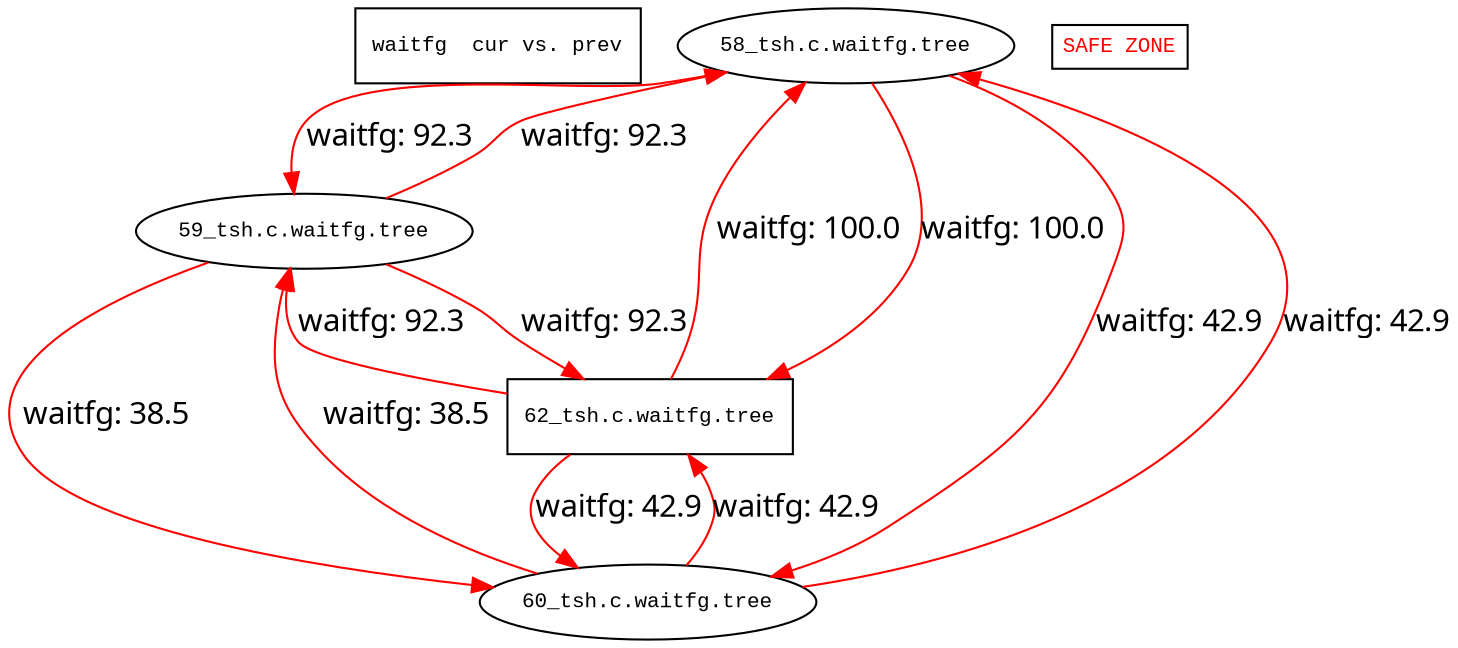 digraph AST {
  graph [fontname="Times New Roman",fontsize=10];
  node  [fontname="Courier New",fontsize=10];
  edge  [fontname="Times New Roman",fontsize=10];

  node0 [label="waitfg  cur vs. prev",shape=box];
  node58_tsh [label="58_tsh.c.waitfg.tree", shape=box];
  node59_tsh [label="59_tsh.c.waitfg.tree", shape=ellipse];
  node58_tsh -> node59_tsh [label="waitfg: 92.3", color=red, fontsize=15];
  node60_tsh [label="60_tsh.c.waitfg.tree", shape=ellipse];
  node58_tsh -> node60_tsh [label="waitfg: 42.9", color=red, fontsize=15];
  node62_tsh [label="62_tsh.c.waitfg.tree", shape=ellipse];
  node58_tsh -> node62_tsh [label="waitfg: 100.0", color=red, fontsize=15];
  node59_tsh [label="59_tsh.c.waitfg.tree", shape=box];
  node58_tsh [label="58_tsh.c.waitfg.tree", shape=ellipse];
  node59_tsh -> node58_tsh [label="waitfg: 92.3", color=red, fontsize=15];
  node60_tsh [label="60_tsh.c.waitfg.tree", shape=ellipse];
  node59_tsh -> node60_tsh [label="waitfg: 38.5", color=red, fontsize=15];
  node62_tsh [label="62_tsh.c.waitfg.tree", shape=ellipse];
  node59_tsh -> node62_tsh [label="waitfg: 92.3", color=red, fontsize=15];
  node60_tsh [label="60_tsh.c.waitfg.tree", shape=box];
  node58_tsh [label="58_tsh.c.waitfg.tree", shape=ellipse];
  node60_tsh -> node58_tsh [label="waitfg: 42.9", color=red, fontsize=15];
  node59_tsh [label="59_tsh.c.waitfg.tree", shape=ellipse];
  node60_tsh -> node59_tsh [label="waitfg: 38.5", color=red, fontsize=15];
  node62_tsh [label="62_tsh.c.waitfg.tree", shape=ellipse];
  node60_tsh -> node62_tsh [label="waitfg: 42.9", color=red, fontsize=15];
  node62_tsh [label="62_tsh.c.waitfg.tree", shape=box];
  node58_tsh [label="58_tsh.c.waitfg.tree", shape=ellipse];
  node62_tsh -> node58_tsh [label="waitfg: 100.0", color=red, fontsize=15];
  node59_tsh [label="59_tsh.c.waitfg.tree", shape=ellipse];
  node62_tsh -> node59_tsh [label="waitfg: 92.3", color=red, fontsize=15];
  node60_tsh [label="60_tsh.c.waitfg.tree", shape=ellipse];
  node62_tsh -> node60_tsh [label="waitfg: 42.9", color=red, fontsize=15];
nodesafe [shape=none, margin=0, label=<
  			<TABLE BORDER="0" CELLBORDER="1" CELLSPACING="0" CELLPADDING="4">
 			<TR> <TD COLSPAN="5"><FONT COLOR="red">SAFE ZONE</FONT></TD>
 			</TR>
</TABLE>>];
}
